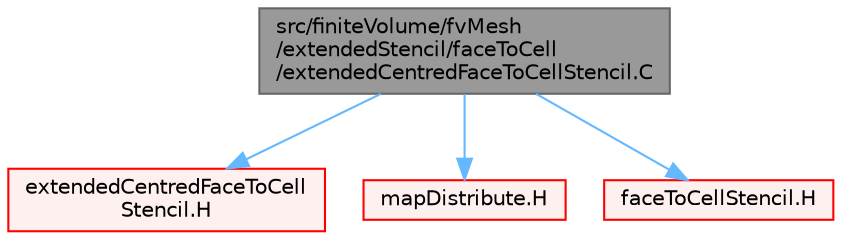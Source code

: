digraph "src/finiteVolume/fvMesh/extendedStencil/faceToCell/extendedCentredFaceToCellStencil.C"
{
 // LATEX_PDF_SIZE
  bgcolor="transparent";
  edge [fontname=Helvetica,fontsize=10,labelfontname=Helvetica,labelfontsize=10];
  node [fontname=Helvetica,fontsize=10,shape=box,height=0.2,width=0.4];
  Node1 [id="Node000001",label="src/finiteVolume/fvMesh\l/extendedStencil/faceToCell\l/extendedCentredFaceToCellStencil.C",height=0.2,width=0.4,color="gray40", fillcolor="grey60", style="filled", fontcolor="black",tooltip=" "];
  Node1 -> Node2 [id="edge1_Node000001_Node000002",color="steelblue1",style="solid",tooltip=" "];
  Node2 [id="Node000002",label="extendedCentredFaceToCell\lStencil.H",height=0.2,width=0.4,color="red", fillcolor="#FFF0F0", style="filled",URL="$extendedCentredFaceToCellStencil_8H.html",tooltip=" "];
  Node1 -> Node4 [id="edge2_Node000001_Node000004",color="steelblue1",style="solid",tooltip=" "];
  Node4 [id="Node000004",label="mapDistribute.H",height=0.2,width=0.4,color="red", fillcolor="#FFF0F0", style="filled",URL="$mapDistribute_8H.html",tooltip=" "];
  Node1 -> Node402 [id="edge3_Node000001_Node000402",color="steelblue1",style="solid",tooltip=" "];
  Node402 [id="Node000402",label="faceToCellStencil.H",height=0.2,width=0.4,color="red", fillcolor="#FFF0F0", style="filled",URL="$faceToCellStencil_8H.html",tooltip=" "];
}
